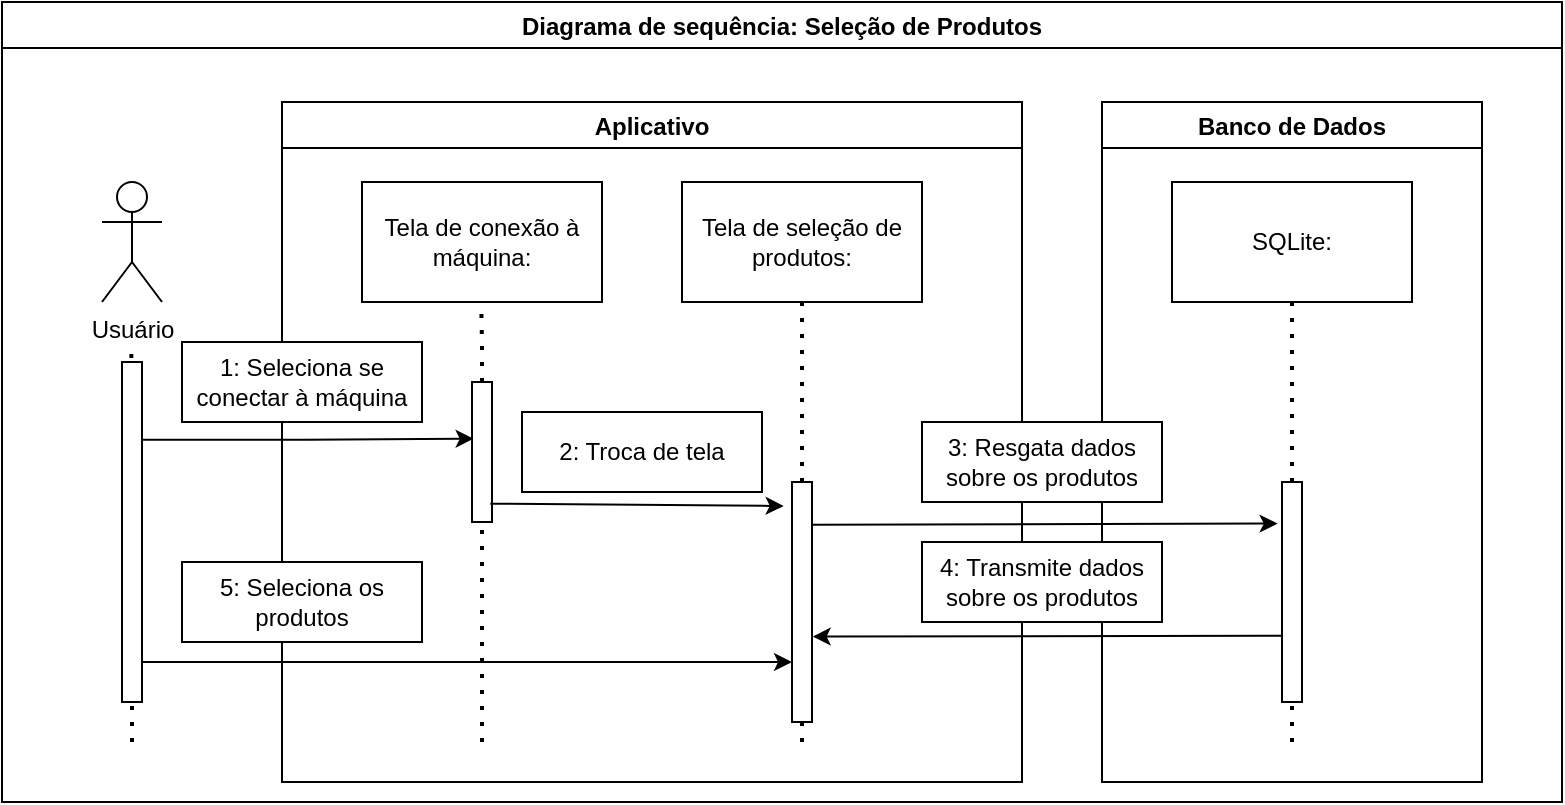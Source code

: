 <mxfile version="17.4.2" type="device"><diagram id="ZH0ueaBUFJTBDOiRXZ_g" name="Page-1"><mxGraphModel dx="754" dy="1573" grid="1" gridSize="10" guides="1" tooltips="1" connect="1" arrows="1" fold="1" page="1" pageScale="1" pageWidth="700" pageHeight="750" math="0" shadow="0"><root><mxCell id="0"/><mxCell id="1" parent="0"/><mxCell id="8toh7igzyBByowvLOYYr-1" value="Usuário" style="shape=umlActor;verticalLabelPosition=bottom;verticalAlign=top;html=1;outlineConnect=0;" parent="1" vertex="1"><mxGeometry x="110" y="40" width="30" height="60" as="geometry"/></mxCell><mxCell id="8toh7igzyBByowvLOYYr-3" value="Aplicativo" style="swimlane;" parent="1" vertex="1"><mxGeometry x="200" width="370" height="340" as="geometry"/></mxCell><mxCell id="8toh7igzyBByowvLOYYr-4" value="Tela de seleção de produtos:" style="rounded=0;whiteSpace=wrap;html=1;" parent="8toh7igzyBByowvLOYYr-3" vertex="1"><mxGeometry x="200" y="40" width="120" height="60" as="geometry"/></mxCell><mxCell id="8toh7igzyBByowvLOYYr-5" value="Tela de conexão à máquina:" style="rounded=0;whiteSpace=wrap;html=1;" parent="8toh7igzyBByowvLOYYr-3" vertex="1"><mxGeometry x="40" y="40" width="120" height="60" as="geometry"/></mxCell><mxCell id="4qTo-Pd_fwEJZkie-lMY-1" value="Diagrama de sequência: Seleção de Produtos" style="swimlane;fillColor=default;" parent="1" vertex="1"><mxGeometry x="60" y="-50" width="780" height="400" as="geometry"/></mxCell><mxCell id="4qTo-Pd_fwEJZkie-lMY-2" value="" style="endArrow=none;dashed=1;html=1;dashPattern=1 3;strokeWidth=2;rounded=0;edgeStyle=orthogonalEdgeStyle;" parent="4qTo-Pd_fwEJZkie-lMY-1" edge="1"><mxGeometry width="50" height="50" relative="1" as="geometry"><mxPoint x="65" y="370" as="sourcePoint"/><mxPoint x="64.66" y="170" as="targetPoint"/><Array as="points"><mxPoint x="65" y="320"/></Array></mxGeometry></mxCell><mxCell id="4qTo-Pd_fwEJZkie-lMY-3" value="" style="endArrow=none;dashed=1;html=1;dashPattern=1 3;strokeWidth=2;rounded=0;edgeStyle=orthogonalEdgeStyle;startArrow=none;" parent="4qTo-Pd_fwEJZkie-lMY-1" edge="1" source="GF42T9UNm5xGZMqQ_29J-3"><mxGeometry width="50" height="50" relative="1" as="geometry"><mxPoint x="240" y="470" as="sourcePoint"/><mxPoint x="239.58" y="150" as="targetPoint"/><Array as="points"/></mxGeometry></mxCell><mxCell id="4qTo-Pd_fwEJZkie-lMY-4" value="" style="endArrow=none;dashed=1;html=1;dashPattern=1 3;strokeWidth=2;rounded=0;edgeStyle=orthogonalEdgeStyle;startArrow=none;" parent="4qTo-Pd_fwEJZkie-lMY-1" edge="1" source="GF42T9UNm5xGZMqQ_29J-6"><mxGeometry width="50" height="50" relative="1" as="geometry"><mxPoint x="400" y="470" as="sourcePoint"/><mxPoint x="400.0" y="150" as="targetPoint"/><Array as="points"/></mxGeometry></mxCell><mxCell id="4qTo-Pd_fwEJZkie-lMY-5" value="" style="rounded=0;whiteSpace=wrap;html=1;fillColor=default;" parent="4qTo-Pd_fwEJZkie-lMY-1" vertex="1"><mxGeometry x="60" y="180" width="10" height="170" as="geometry"/></mxCell><mxCell id="GF42T9UNm5xGZMqQ_29J-1" value="1: Seleciona se conectar à máquina" style="rounded=0;whiteSpace=wrap;html=1;fillColor=default;" vertex="1" parent="4qTo-Pd_fwEJZkie-lMY-1"><mxGeometry x="90" y="170" width="120" height="40" as="geometry"/></mxCell><mxCell id="GF42T9UNm5xGZMqQ_29J-3" value="" style="rounded=0;whiteSpace=wrap;html=1;fillColor=default;" vertex="1" parent="4qTo-Pd_fwEJZkie-lMY-1"><mxGeometry x="235" y="190" width="10" height="70" as="geometry"/></mxCell><mxCell id="GF42T9UNm5xGZMqQ_29J-2" value="" style="endArrow=classic;html=1;rounded=0;exitX=1.033;exitY=0.229;exitDx=0;exitDy=0;exitPerimeter=0;edgeStyle=orthogonalEdgeStyle;entryX=0.083;entryY=0.405;entryDx=0;entryDy=0;entryPerimeter=0;" edge="1" parent="4qTo-Pd_fwEJZkie-lMY-1" source="4qTo-Pd_fwEJZkie-lMY-5" target="GF42T9UNm5xGZMqQ_29J-3"><mxGeometry width="50" height="50" relative="1" as="geometry"><mxPoint x="230" y="290" as="sourcePoint"/><mxPoint x="220" y="220" as="targetPoint"/><Array as="points"/></mxGeometry></mxCell><mxCell id="GF42T9UNm5xGZMqQ_29J-4" value="" style="endArrow=none;dashed=1;html=1;dashPattern=1 3;strokeWidth=2;rounded=0;edgeStyle=orthogonalEdgeStyle;" edge="1" parent="4qTo-Pd_fwEJZkie-lMY-1" target="GF42T9UNm5xGZMqQ_29J-3"><mxGeometry width="50" height="50" relative="1" as="geometry"><mxPoint x="240" y="370" as="sourcePoint"/><mxPoint x="299.58" y="100" as="targetPoint"/><Array as="points"><mxPoint x="240" y="360"/><mxPoint x="240" y="360"/></Array></mxGeometry></mxCell><mxCell id="GF42T9UNm5xGZMqQ_29J-6" value="" style="rounded=0;whiteSpace=wrap;html=1;fillColor=default;" vertex="1" parent="4qTo-Pd_fwEJZkie-lMY-1"><mxGeometry x="395" y="240" width="10" height="120" as="geometry"/></mxCell><mxCell id="GF42T9UNm5xGZMqQ_29J-7" value="" style="endArrow=none;dashed=1;html=1;dashPattern=1 3;strokeWidth=2;rounded=0;edgeStyle=orthogonalEdgeStyle;" edge="1" parent="4qTo-Pd_fwEJZkie-lMY-1" target="GF42T9UNm5xGZMqQ_29J-6"><mxGeometry width="50" height="50" relative="1" as="geometry"><mxPoint x="400" y="370" as="sourcePoint"/><mxPoint x="460" y="100" as="targetPoint"/><Array as="points"><mxPoint x="400" y="370"/><mxPoint x="400" y="370"/></Array></mxGeometry></mxCell><mxCell id="GF42T9UNm5xGZMqQ_29J-8" value="" style="endArrow=classic;html=1;rounded=0;exitX=0.917;exitY=0.869;exitDx=0;exitDy=0;exitPerimeter=0;entryX=-0.417;entryY=0.1;entryDx=0;entryDy=0;entryPerimeter=0;" edge="1" parent="4qTo-Pd_fwEJZkie-lMY-1" source="GF42T9UNm5xGZMqQ_29J-3" target="GF42T9UNm5xGZMqQ_29J-6"><mxGeometry width="50" height="50" relative="1" as="geometry"><mxPoint x="270" y="310" as="sourcePoint"/><mxPoint x="320" y="260" as="targetPoint"/></mxGeometry></mxCell><mxCell id="GF42T9UNm5xGZMqQ_29J-9" value="2: Troca de tela" style="rounded=0;whiteSpace=wrap;html=1;fillColor=default;" vertex="1" parent="4qTo-Pd_fwEJZkie-lMY-1"><mxGeometry x="260" y="205" width="120" height="40" as="geometry"/></mxCell><mxCell id="GF42T9UNm5xGZMqQ_29J-13" value="Banco de Dados" style="swimlane;fillColor=default;" vertex="1" parent="4qTo-Pd_fwEJZkie-lMY-1"><mxGeometry x="550" y="50" width="190" height="340" as="geometry"/></mxCell><mxCell id="GF42T9UNm5xGZMqQ_29J-14" value="SQLite:" style="rounded=0;whiteSpace=wrap;html=1;" vertex="1" parent="GF42T9UNm5xGZMqQ_29J-13"><mxGeometry x="35" y="40" width="120" height="60" as="geometry"/></mxCell><mxCell id="GF42T9UNm5xGZMqQ_29J-17" value="" style="rounded=0;whiteSpace=wrap;html=1;fillColor=default;" vertex="1" parent="GF42T9UNm5xGZMqQ_29J-13"><mxGeometry x="90" y="190" width="10" height="110" as="geometry"/></mxCell><mxCell id="GF42T9UNm5xGZMqQ_29J-22" value="" style="endArrow=none;dashed=1;html=1;dashPattern=1 3;strokeWidth=2;rounded=0;edgeStyle=orthogonalEdgeStyle;startArrow=none;entryX=0.5;entryY=1;entryDx=0;entryDy=0;exitX=0.5;exitY=0;exitDx=0;exitDy=0;" edge="1" parent="GF42T9UNm5xGZMqQ_29J-13" source="GF42T9UNm5xGZMqQ_29J-17" target="GF42T9UNm5xGZMqQ_29J-14"><mxGeometry width="50" height="50" relative="1" as="geometry"><mxPoint x="-140" y="200" as="sourcePoint"/><mxPoint x="-140" y="110" as="targetPoint"/><Array as="points"><mxPoint x="95" y="140"/><mxPoint x="95" y="140"/></Array></mxGeometry></mxCell><mxCell id="GF42T9UNm5xGZMqQ_29J-11" value="5: Seleciona os produtos" style="rounded=0;whiteSpace=wrap;html=1;fillColor=default;" vertex="1" parent="4qTo-Pd_fwEJZkie-lMY-1"><mxGeometry x="90" y="280" width="120" height="40" as="geometry"/></mxCell><mxCell id="GF42T9UNm5xGZMqQ_29J-12" value="" style="endArrow=classic;html=1;rounded=0;exitX=1;exitY=0.5;exitDx=0;exitDy=0;entryX=0;entryY=0.75;entryDx=0;entryDy=0;edgeStyle=orthogonalEdgeStyle;" edge="1" parent="4qTo-Pd_fwEJZkie-lMY-1" source="4qTo-Pd_fwEJZkie-lMY-5" target="GF42T9UNm5xGZMqQ_29J-6"><mxGeometry width="50" height="50" relative="1" as="geometry"><mxPoint x="220" y="350" as="sourcePoint"/><mxPoint x="270" y="300" as="targetPoint"/><Array as="points"><mxPoint x="70" y="330"/></Array></mxGeometry></mxCell><mxCell id="GF42T9UNm5xGZMqQ_29J-16" value="" style="endArrow=classic;html=1;rounded=0;entryX=-0.218;entryY=0.189;entryDx=0;entryDy=0;entryPerimeter=0;exitX=0.992;exitY=0.178;exitDx=0;exitDy=0;exitPerimeter=0;" edge="1" parent="4qTo-Pd_fwEJZkie-lMY-1" source="GF42T9UNm5xGZMqQ_29J-6" target="GF42T9UNm5xGZMqQ_29J-17"><mxGeometry width="50" height="50" relative="1" as="geometry"><mxPoint x="410" y="261" as="sourcePoint"/><mxPoint x="620" y="260" as="targetPoint"/></mxGeometry></mxCell><mxCell id="GF42T9UNm5xGZMqQ_29J-18" value="3: Resgata dados sobre os produtos" style="rounded=0;whiteSpace=wrap;html=1;fillColor=default;" vertex="1" parent="4qTo-Pd_fwEJZkie-lMY-1"><mxGeometry x="460" y="210" width="120" height="40" as="geometry"/></mxCell><mxCell id="GF42T9UNm5xGZMqQ_29J-20" value="4: Transmite dados sobre os produtos" style="rounded=0;whiteSpace=wrap;html=1;fillColor=default;" vertex="1" parent="4qTo-Pd_fwEJZkie-lMY-1"><mxGeometry x="460" y="270" width="120" height="40" as="geometry"/></mxCell><mxCell id="GF42T9UNm5xGZMqQ_29J-21" value="" style="endArrow=classic;html=1;rounded=0;entryX=1.033;entryY=0.644;entryDx=0;entryDy=0;exitX=-0.033;exitY=0.699;exitDx=0;exitDy=0;exitPerimeter=0;entryPerimeter=0;" edge="1" parent="4qTo-Pd_fwEJZkie-lMY-1" source="GF42T9UNm5xGZMqQ_29J-17" target="GF42T9UNm5xGZMqQ_29J-6"><mxGeometry width="50" height="50" relative="1" as="geometry"><mxPoint x="407.0" y="320.57" as="sourcePoint"/><mxPoint x="639.9" y="320.0" as="targetPoint"/></mxGeometry></mxCell><mxCell id="GF42T9UNm5xGZMqQ_29J-23" value="" style="endArrow=none;dashed=1;html=1;dashPattern=1 3;strokeWidth=2;rounded=0;edgeStyle=orthogonalEdgeStyle;entryX=0.5;entryY=1;entryDx=0;entryDy=0;" edge="1" parent="1" target="GF42T9UNm5xGZMqQ_29J-17"><mxGeometry width="50" height="50" relative="1" as="geometry"><mxPoint x="705" y="320" as="sourcePoint"/><mxPoint x="470" y="320" as="targetPoint"/><Array as="points"><mxPoint x="705" y="320"/></Array></mxGeometry></mxCell></root></mxGraphModel></diagram></mxfile>